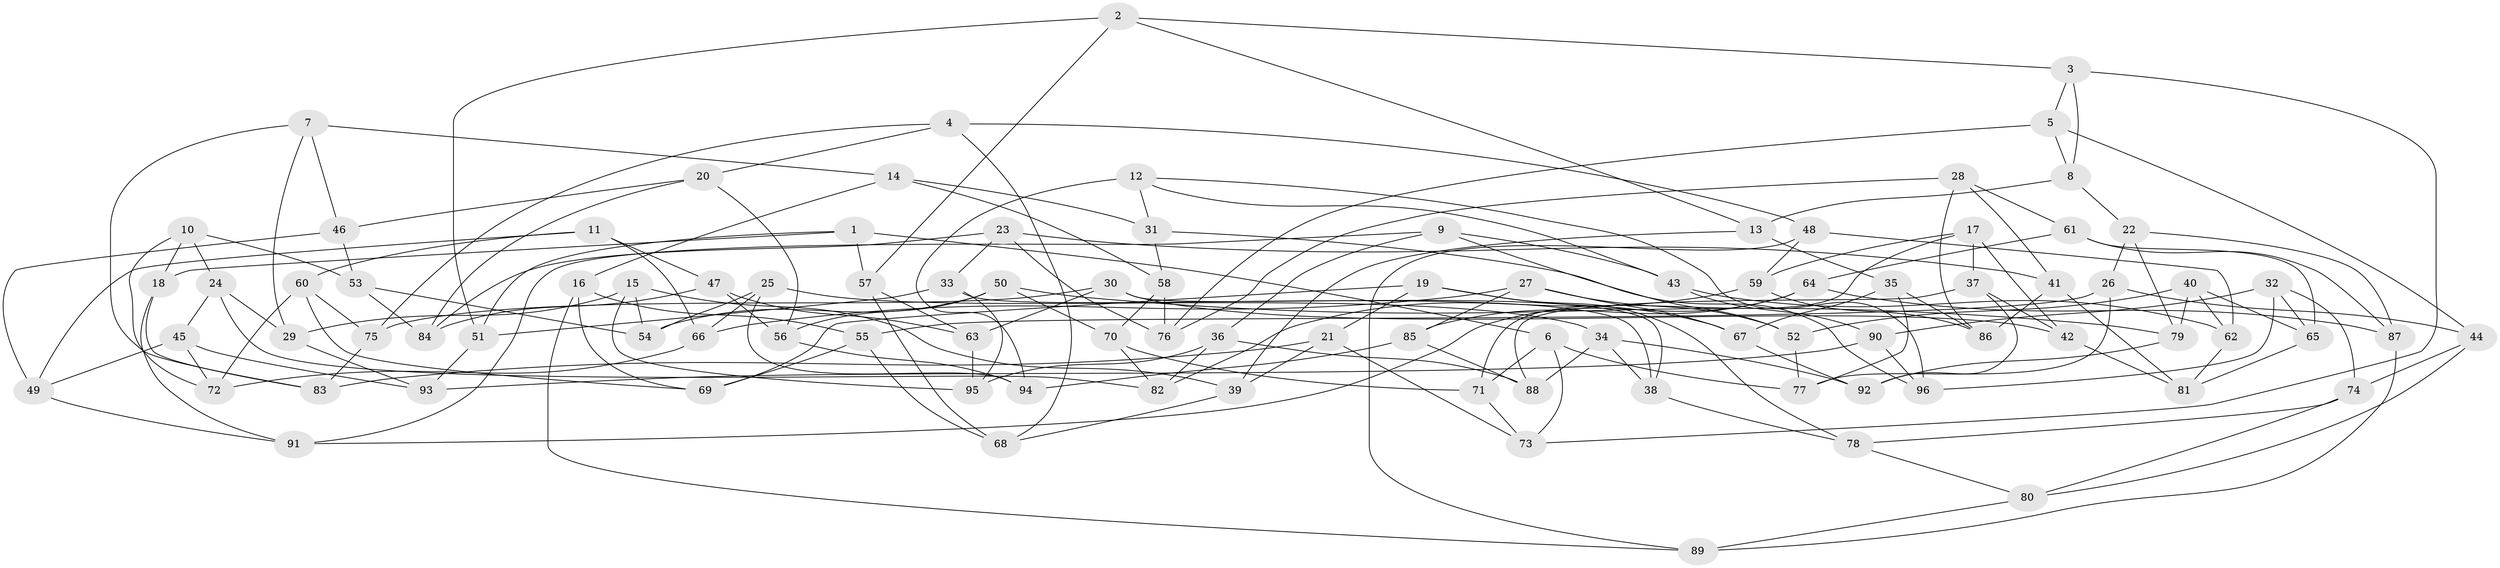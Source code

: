 // Generated by graph-tools (version 1.1) at 2025/50/03/09/25 03:50:55]
// undirected, 96 vertices, 192 edges
graph export_dot {
graph [start="1"]
  node [color=gray90,style=filled];
  1;
  2;
  3;
  4;
  5;
  6;
  7;
  8;
  9;
  10;
  11;
  12;
  13;
  14;
  15;
  16;
  17;
  18;
  19;
  20;
  21;
  22;
  23;
  24;
  25;
  26;
  27;
  28;
  29;
  30;
  31;
  32;
  33;
  34;
  35;
  36;
  37;
  38;
  39;
  40;
  41;
  42;
  43;
  44;
  45;
  46;
  47;
  48;
  49;
  50;
  51;
  52;
  53;
  54;
  55;
  56;
  57;
  58;
  59;
  60;
  61;
  62;
  63;
  64;
  65;
  66;
  67;
  68;
  69;
  70;
  71;
  72;
  73;
  74;
  75;
  76;
  77;
  78;
  79;
  80;
  81;
  82;
  83;
  84;
  85;
  86;
  87;
  88;
  89;
  90;
  91;
  92;
  93;
  94;
  95;
  96;
  1 -- 18;
  1 -- 57;
  1 -- 6;
  1 -- 51;
  2 -- 13;
  2 -- 51;
  2 -- 3;
  2 -- 57;
  3 -- 5;
  3 -- 8;
  3 -- 73;
  4 -- 20;
  4 -- 68;
  4 -- 48;
  4 -- 75;
  5 -- 8;
  5 -- 76;
  5 -- 44;
  6 -- 77;
  6 -- 71;
  6 -- 73;
  7 -- 29;
  7 -- 46;
  7 -- 14;
  7 -- 83;
  8 -- 13;
  8 -- 22;
  9 -- 43;
  9 -- 36;
  9 -- 52;
  9 -- 91;
  10 -- 24;
  10 -- 53;
  10 -- 18;
  10 -- 72;
  11 -- 47;
  11 -- 66;
  11 -- 49;
  11 -- 60;
  12 -- 94;
  12 -- 43;
  12 -- 96;
  12 -- 31;
  13 -- 35;
  13 -- 39;
  14 -- 31;
  14 -- 58;
  14 -- 16;
  15 -- 54;
  15 -- 95;
  15 -- 39;
  15 -- 29;
  16 -- 55;
  16 -- 69;
  16 -- 89;
  17 -- 59;
  17 -- 71;
  17 -- 42;
  17 -- 37;
  18 -- 83;
  18 -- 91;
  19 -- 21;
  19 -- 78;
  19 -- 69;
  19 -- 67;
  20 -- 46;
  20 -- 56;
  20 -- 84;
  21 -- 39;
  21 -- 83;
  21 -- 73;
  22 -- 26;
  22 -- 87;
  22 -- 79;
  23 -- 84;
  23 -- 76;
  23 -- 41;
  23 -- 33;
  24 -- 82;
  24 -- 29;
  24 -- 45;
  25 -- 94;
  25 -- 34;
  25 -- 54;
  25 -- 66;
  26 -- 44;
  26 -- 55;
  26 -- 77;
  27 -- 66;
  27 -- 52;
  27 -- 85;
  27 -- 67;
  28 -- 86;
  28 -- 61;
  28 -- 76;
  28 -- 41;
  29 -- 93;
  30 -- 38;
  30 -- 63;
  30 -- 42;
  30 -- 75;
  31 -- 58;
  31 -- 96;
  32 -- 74;
  32 -- 65;
  32 -- 96;
  32 -- 90;
  33 -- 51;
  33 -- 95;
  33 -- 38;
  34 -- 38;
  34 -- 92;
  34 -- 88;
  35 -- 77;
  35 -- 67;
  35 -- 86;
  36 -- 95;
  36 -- 88;
  36 -- 82;
  37 -- 42;
  37 -- 92;
  37 -- 88;
  38 -- 78;
  39 -- 68;
  40 -- 79;
  40 -- 62;
  40 -- 52;
  40 -- 65;
  41 -- 81;
  41 -- 86;
  42 -- 81;
  43 -- 90;
  43 -- 62;
  44 -- 80;
  44 -- 74;
  45 -- 72;
  45 -- 93;
  45 -- 49;
  46 -- 53;
  46 -- 49;
  47 -- 56;
  47 -- 63;
  47 -- 84;
  48 -- 59;
  48 -- 89;
  48 -- 62;
  49 -- 91;
  50 -- 70;
  50 -- 54;
  50 -- 79;
  50 -- 56;
  51 -- 93;
  52 -- 77;
  53 -- 54;
  53 -- 84;
  55 -- 69;
  55 -- 68;
  56 -- 94;
  57 -- 63;
  57 -- 68;
  58 -- 76;
  58 -- 70;
  59 -- 82;
  59 -- 86;
  60 -- 75;
  60 -- 72;
  60 -- 69;
  61 -- 64;
  61 -- 65;
  61 -- 87;
  62 -- 81;
  63 -- 95;
  64 -- 87;
  64 -- 91;
  64 -- 85;
  65 -- 81;
  66 -- 72;
  67 -- 92;
  70 -- 82;
  70 -- 71;
  71 -- 73;
  74 -- 78;
  74 -- 80;
  75 -- 83;
  78 -- 80;
  79 -- 92;
  80 -- 89;
  85 -- 88;
  85 -- 94;
  87 -- 89;
  90 -- 93;
  90 -- 96;
}
